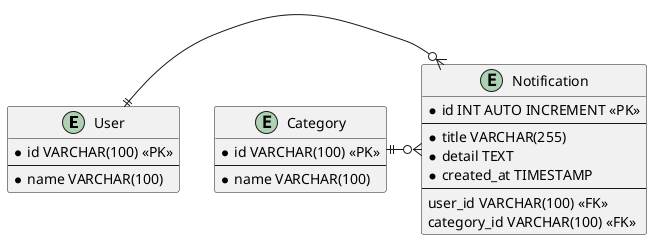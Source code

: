 @startuml notification_db-dasign

entity User {
    * id VARCHAR(100) <<PK>>
    --
    * name VARCHAR(100) 
}

entity Notification {
    * id INT AUTO INCREMENT <<PK>>
    --
    * title VARCHAR(255)
    * detail TEXT
    * created_at TIMESTAMP
    --
    user_id VARCHAR(100) <<FK>>
    category_id VARCHAR(100) <<FK>>
}

entity Category {
    * id VARCHAR(100) <<PK>>
    --
    * name VARCHAR(100)
}

User ||-o{ Notification
Category ||-o{ Notification

@enduml